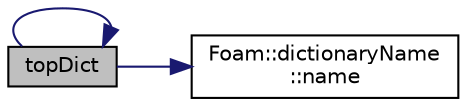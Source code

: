 digraph "topDict"
{
  bgcolor="transparent";
  edge [fontname="Helvetica",fontsize="10",labelfontname="Helvetica",labelfontsize="10"];
  node [fontname="Helvetica",fontsize="10",shape=record];
  rankdir="LR";
  Node1 [label="topDict",height=0.2,width=0.4,color="black", fillcolor="grey75", style="filled", fontcolor="black"];
  Node1 -> Node2 [color="midnightblue",fontsize="10",style="solid",fontname="Helvetica"];
  Node2 [label="Foam::dictionaryName\l::name",height=0.2,width=0.4,color="black",URL="$a00527.html#acd3da3556711337d571c60cf9ffb91cc",tooltip="Return the dictionary name. "];
  Node1 -> Node1 [color="midnightblue",fontsize="10",style="solid",fontname="Helvetica"];
}
